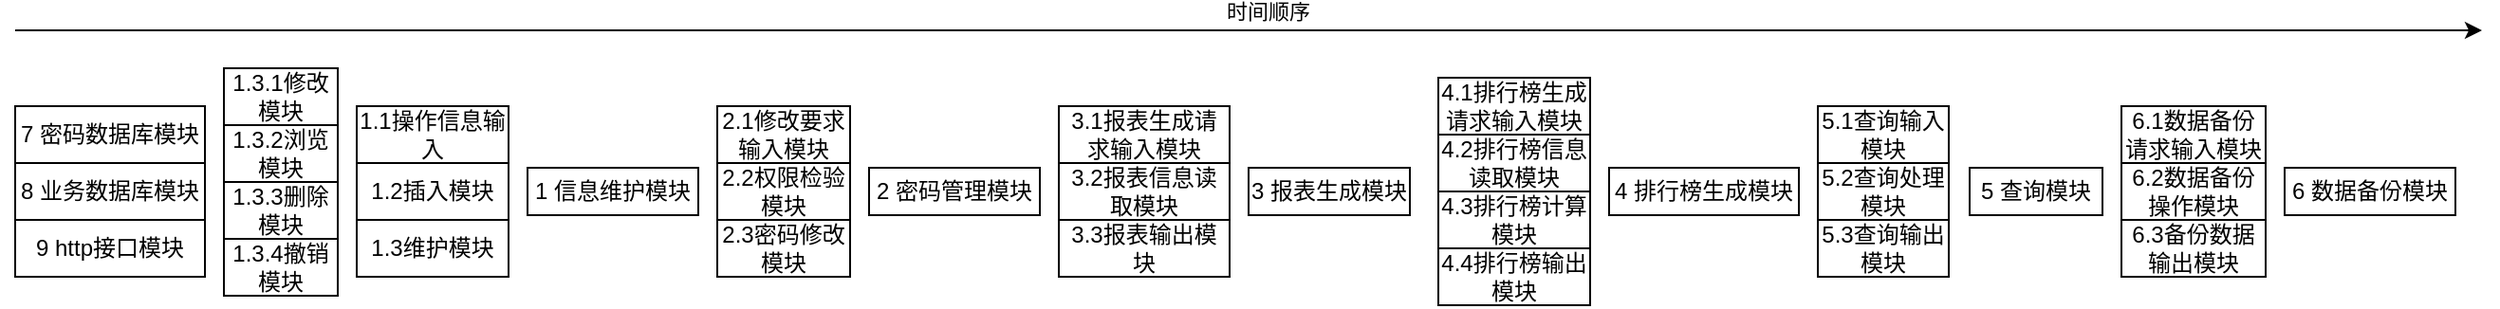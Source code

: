 <mxfile version="24.7.1" type="github">
  <diagram name="第 1 页" id="7igJPjRlakxPqdGGdTXa">
    <mxGraphModel dx="1669" dy="791" grid="1" gridSize="10" guides="1" tooltips="1" connect="1" arrows="1" fold="1" page="1" pageScale="1" pageWidth="827" pageHeight="1169" math="0" shadow="0">
      <root>
        <mxCell id="0" />
        <mxCell id="1" parent="0" />
        <mxCell id="-14iQmNlTUhd4Gi3DGGM-11" value="1 信息维护模块" style="rounded=0;whiteSpace=wrap;html=1;" vertex="1" parent="1">
          <mxGeometry x="700" y="792.5" width="90" height="25" as="geometry" />
        </mxCell>
        <mxCell id="-14iQmNlTUhd4Gi3DGGM-15" value="2 密码管理模块" style="rounded=0;whiteSpace=wrap;html=1;" vertex="1" parent="1">
          <mxGeometry x="880" y="792.5" width="90" height="25" as="geometry" />
        </mxCell>
        <mxCell id="-14iQmNlTUhd4Gi3DGGM-19" value="3 报表生成模块" style="rounded=0;whiteSpace=wrap;html=1;" vertex="1" parent="1">
          <mxGeometry x="1080" y="792.5" width="85" height="25" as="geometry" />
        </mxCell>
        <mxCell id="-14iQmNlTUhd4Gi3DGGM-24" value="4 排行榜生成模块" style="rounded=0;whiteSpace=wrap;html=1;" vertex="1" parent="1">
          <mxGeometry x="1270" y="792.5" width="100" height="25" as="geometry" />
        </mxCell>
        <mxCell id="-14iQmNlTUhd4Gi3DGGM-28" value="6 数据备份模块" style="rounded=0;whiteSpace=wrap;html=1;" vertex="1" parent="1">
          <mxGeometry x="1626" y="792.5" width="90" height="25" as="geometry" />
        </mxCell>
        <mxCell id="-14iQmNlTUhd4Gi3DGGM-32" value="5 查询模块" style="rounded=0;whiteSpace=wrap;html=1;" vertex="1" parent="1">
          <mxGeometry x="1460" y="792.5" width="70" height="25" as="geometry" />
        </mxCell>
        <mxCell id="-14iQmNlTUhd4Gi3DGGM-33" value="1.1操作信息输入" style="rounded=0;whiteSpace=wrap;html=1;" vertex="1" parent="1">
          <mxGeometry x="610" y="760" width="80" height="30" as="geometry" />
        </mxCell>
        <mxCell id="-14iQmNlTUhd4Gi3DGGM-35" value="1.2&lt;span style=&quot;background-color: initial;&quot;&gt;插入模块&lt;/span&gt;" style="rounded=0;whiteSpace=wrap;html=1;" vertex="1" parent="1">
          <mxGeometry x="610" y="790" width="80" height="30" as="geometry" />
        </mxCell>
        <mxCell id="-14iQmNlTUhd4Gi3DGGM-37" value="1.3.3删除模块" style="rounded=0;whiteSpace=wrap;html=1;" vertex="1" parent="1">
          <mxGeometry x="540" y="800" width="60" height="30" as="geometry" />
        </mxCell>
        <mxCell id="-14iQmNlTUhd4Gi3DGGM-42" value="1.3维护模块" style="rounded=0;whiteSpace=wrap;html=1;" vertex="1" parent="1">
          <mxGeometry x="610" y="820" width="80" height="30" as="geometry" />
        </mxCell>
        <mxCell id="-14iQmNlTUhd4Gi3DGGM-44" value="1.3.2浏览模块" style="rounded=0;whiteSpace=wrap;html=1;" vertex="1" parent="1">
          <mxGeometry x="540" y="770" width="60" height="30" as="geometry" />
        </mxCell>
        <mxCell id="-14iQmNlTUhd4Gi3DGGM-46" value="1.3.1修改模块" style="rounded=0;whiteSpace=wrap;html=1;" vertex="1" parent="1">
          <mxGeometry x="540" y="740" width="60" height="30" as="geometry" />
        </mxCell>
        <mxCell id="-14iQmNlTUhd4Gi3DGGM-48" value="1.3.4撤销模块" style="rounded=0;whiteSpace=wrap;html=1;" vertex="1" parent="1">
          <mxGeometry x="540" y="830" width="60" height="30" as="geometry" />
        </mxCell>
        <mxCell id="-14iQmNlTUhd4Gi3DGGM-49" value="8 业务数据库模块" style="rounded=0;whiteSpace=wrap;html=1;" vertex="1" parent="1">
          <mxGeometry x="430" y="790" width="100" height="30" as="geometry" />
        </mxCell>
        <mxCell id="-14iQmNlTUhd4Gi3DGGM-50" value="2.1修改要求输入模块" style="rounded=0;whiteSpace=wrap;html=1;" vertex="1" parent="1">
          <mxGeometry x="800" y="760" width="70" height="30" as="geometry" />
        </mxCell>
        <mxCell id="-14iQmNlTUhd4Gi3DGGM-52" value="2.2权限检验模块" style="rounded=0;whiteSpace=wrap;html=1;" vertex="1" parent="1">
          <mxGeometry x="800" y="790" width="70" height="30" as="geometry" />
        </mxCell>
        <mxCell id="-14iQmNlTUhd4Gi3DGGM-54" value="2.3密码修改模块" style="rounded=0;whiteSpace=wrap;html=1;" vertex="1" parent="1">
          <mxGeometry x="800" y="820" width="70" height="30" as="geometry" />
        </mxCell>
        <mxCell id="-14iQmNlTUhd4Gi3DGGM-55" value="7 密码数据库模块" style="rounded=0;whiteSpace=wrap;html=1;" vertex="1" parent="1">
          <mxGeometry x="430" y="760" width="100" height="30" as="geometry" />
        </mxCell>
        <mxCell id="-14iQmNlTUhd4Gi3DGGM-56" value="3.1报表生成请求输入模块" style="rounded=0;whiteSpace=wrap;html=1;" vertex="1" parent="1">
          <mxGeometry x="980" y="760" width="90" height="30" as="geometry" />
        </mxCell>
        <mxCell id="-14iQmNlTUhd4Gi3DGGM-58" value="3.2报表信息读取模块" style="rounded=0;whiteSpace=wrap;html=1;" vertex="1" parent="1">
          <mxGeometry x="980" y="790" width="90" height="30" as="geometry" />
        </mxCell>
        <mxCell id="-14iQmNlTUhd4Gi3DGGM-59" value="3.3报表输出模块" style="rounded=0;whiteSpace=wrap;html=1;" vertex="1" parent="1">
          <mxGeometry x="980" y="820" width="90" height="30" as="geometry" />
        </mxCell>
        <mxCell id="-14iQmNlTUhd4Gi3DGGM-60" value="4.1排行榜生成请求输入模块" style="rounded=0;whiteSpace=wrap;html=1;" vertex="1" parent="1">
          <mxGeometry x="1180" y="745" width="80" height="30" as="geometry" />
        </mxCell>
        <mxCell id="-14iQmNlTUhd4Gi3DGGM-62" value="4.2排行榜信息读取模块" style="rounded=0;whiteSpace=wrap;html=1;" vertex="1" parent="1">
          <mxGeometry x="1180" y="775" width="80" height="30" as="geometry" />
        </mxCell>
        <mxCell id="-14iQmNlTUhd4Gi3DGGM-63" value="4.3排行榜计算模块" style="rounded=0;whiteSpace=wrap;html=1;" vertex="1" parent="1">
          <mxGeometry x="1180" y="805" width="80" height="30" as="geometry" />
        </mxCell>
        <mxCell id="-14iQmNlTUhd4Gi3DGGM-65" value="4.4排行榜输出模块" style="rounded=0;whiteSpace=wrap;html=1;" vertex="1" parent="1">
          <mxGeometry x="1180" y="835" width="80" height="30" as="geometry" />
        </mxCell>
        <mxCell id="-14iQmNlTUhd4Gi3DGGM-66" value="9 http接口模块" style="rounded=0;whiteSpace=wrap;html=1;" vertex="1" parent="1">
          <mxGeometry x="430" y="820" width="100" height="30" as="geometry" />
        </mxCell>
        <mxCell id="-14iQmNlTUhd4Gi3DGGM-68" value="5.1查询输入模块" style="rounded=0;whiteSpace=wrap;html=1;" vertex="1" parent="1">
          <mxGeometry x="1380" y="760" width="69" height="30" as="geometry" />
        </mxCell>
        <mxCell id="-14iQmNlTUhd4Gi3DGGM-70" value="5.2查询处理模块" style="rounded=0;whiteSpace=wrap;html=1;" vertex="1" parent="1">
          <mxGeometry x="1380" y="790" width="69" height="30" as="geometry" />
        </mxCell>
        <mxCell id="-14iQmNlTUhd4Gi3DGGM-72" value="5.3查询输出模块" style="rounded=0;whiteSpace=wrap;html=1;" vertex="1" parent="1">
          <mxGeometry x="1380" y="820" width="69" height="30" as="geometry" />
        </mxCell>
        <mxCell id="-14iQmNlTUhd4Gi3DGGM-73" value="6.1数据备份请求输入模块" style="rounded=0;whiteSpace=wrap;html=1;" vertex="1" parent="1">
          <mxGeometry x="1540" y="760" width="76" height="30" as="geometry" />
        </mxCell>
        <mxCell id="-14iQmNlTUhd4Gi3DGGM-76" value="6.2数据备份操作模块" style="rounded=0;whiteSpace=wrap;html=1;" vertex="1" parent="1">
          <mxGeometry x="1540" y="790" width="76" height="30" as="geometry" />
        </mxCell>
        <mxCell id="-14iQmNlTUhd4Gi3DGGM-77" value="6.3备份数据输出模块" style="rounded=0;whiteSpace=wrap;html=1;" vertex="1" parent="1">
          <mxGeometry x="1540" y="820" width="76" height="30" as="geometry" />
        </mxCell>
        <mxCell id="-14iQmNlTUhd4Gi3DGGM-82" value="" style="endArrow=classic;html=1;rounded=0;" edge="1" parent="1">
          <mxGeometry width="50" height="50" relative="1" as="geometry">
            <mxPoint x="430" y="720" as="sourcePoint" />
            <mxPoint x="1730" y="720" as="targetPoint" />
          </mxGeometry>
        </mxCell>
        <mxCell id="-14iQmNlTUhd4Gi3DGGM-83" value="时间顺序" style="edgeLabel;html=1;align=center;verticalAlign=middle;resizable=0;points=[];" vertex="1" connectable="0" parent="-14iQmNlTUhd4Gi3DGGM-82">
          <mxGeometry x="-0.002" y="3" relative="1" as="geometry">
            <mxPoint x="11" y="-7" as="offset" />
          </mxGeometry>
        </mxCell>
      </root>
    </mxGraphModel>
  </diagram>
</mxfile>
